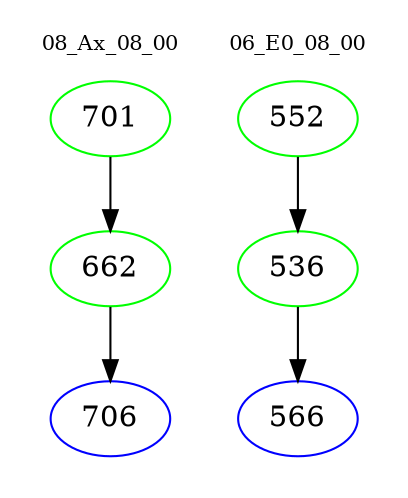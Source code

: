 digraph{
subgraph cluster_0 {
color = white
label = "08_Ax_08_00";
fontsize=10;
T0_701 [label="701", color="green"]
T0_701 -> T0_662 [color="black"]
T0_662 [label="662", color="green"]
T0_662 -> T0_706 [color="black"]
T0_706 [label="706", color="blue"]
}
subgraph cluster_1 {
color = white
label = "06_E0_08_00";
fontsize=10;
T1_552 [label="552", color="green"]
T1_552 -> T1_536 [color="black"]
T1_536 [label="536", color="green"]
T1_536 -> T1_566 [color="black"]
T1_566 [label="566", color="blue"]
}
}

